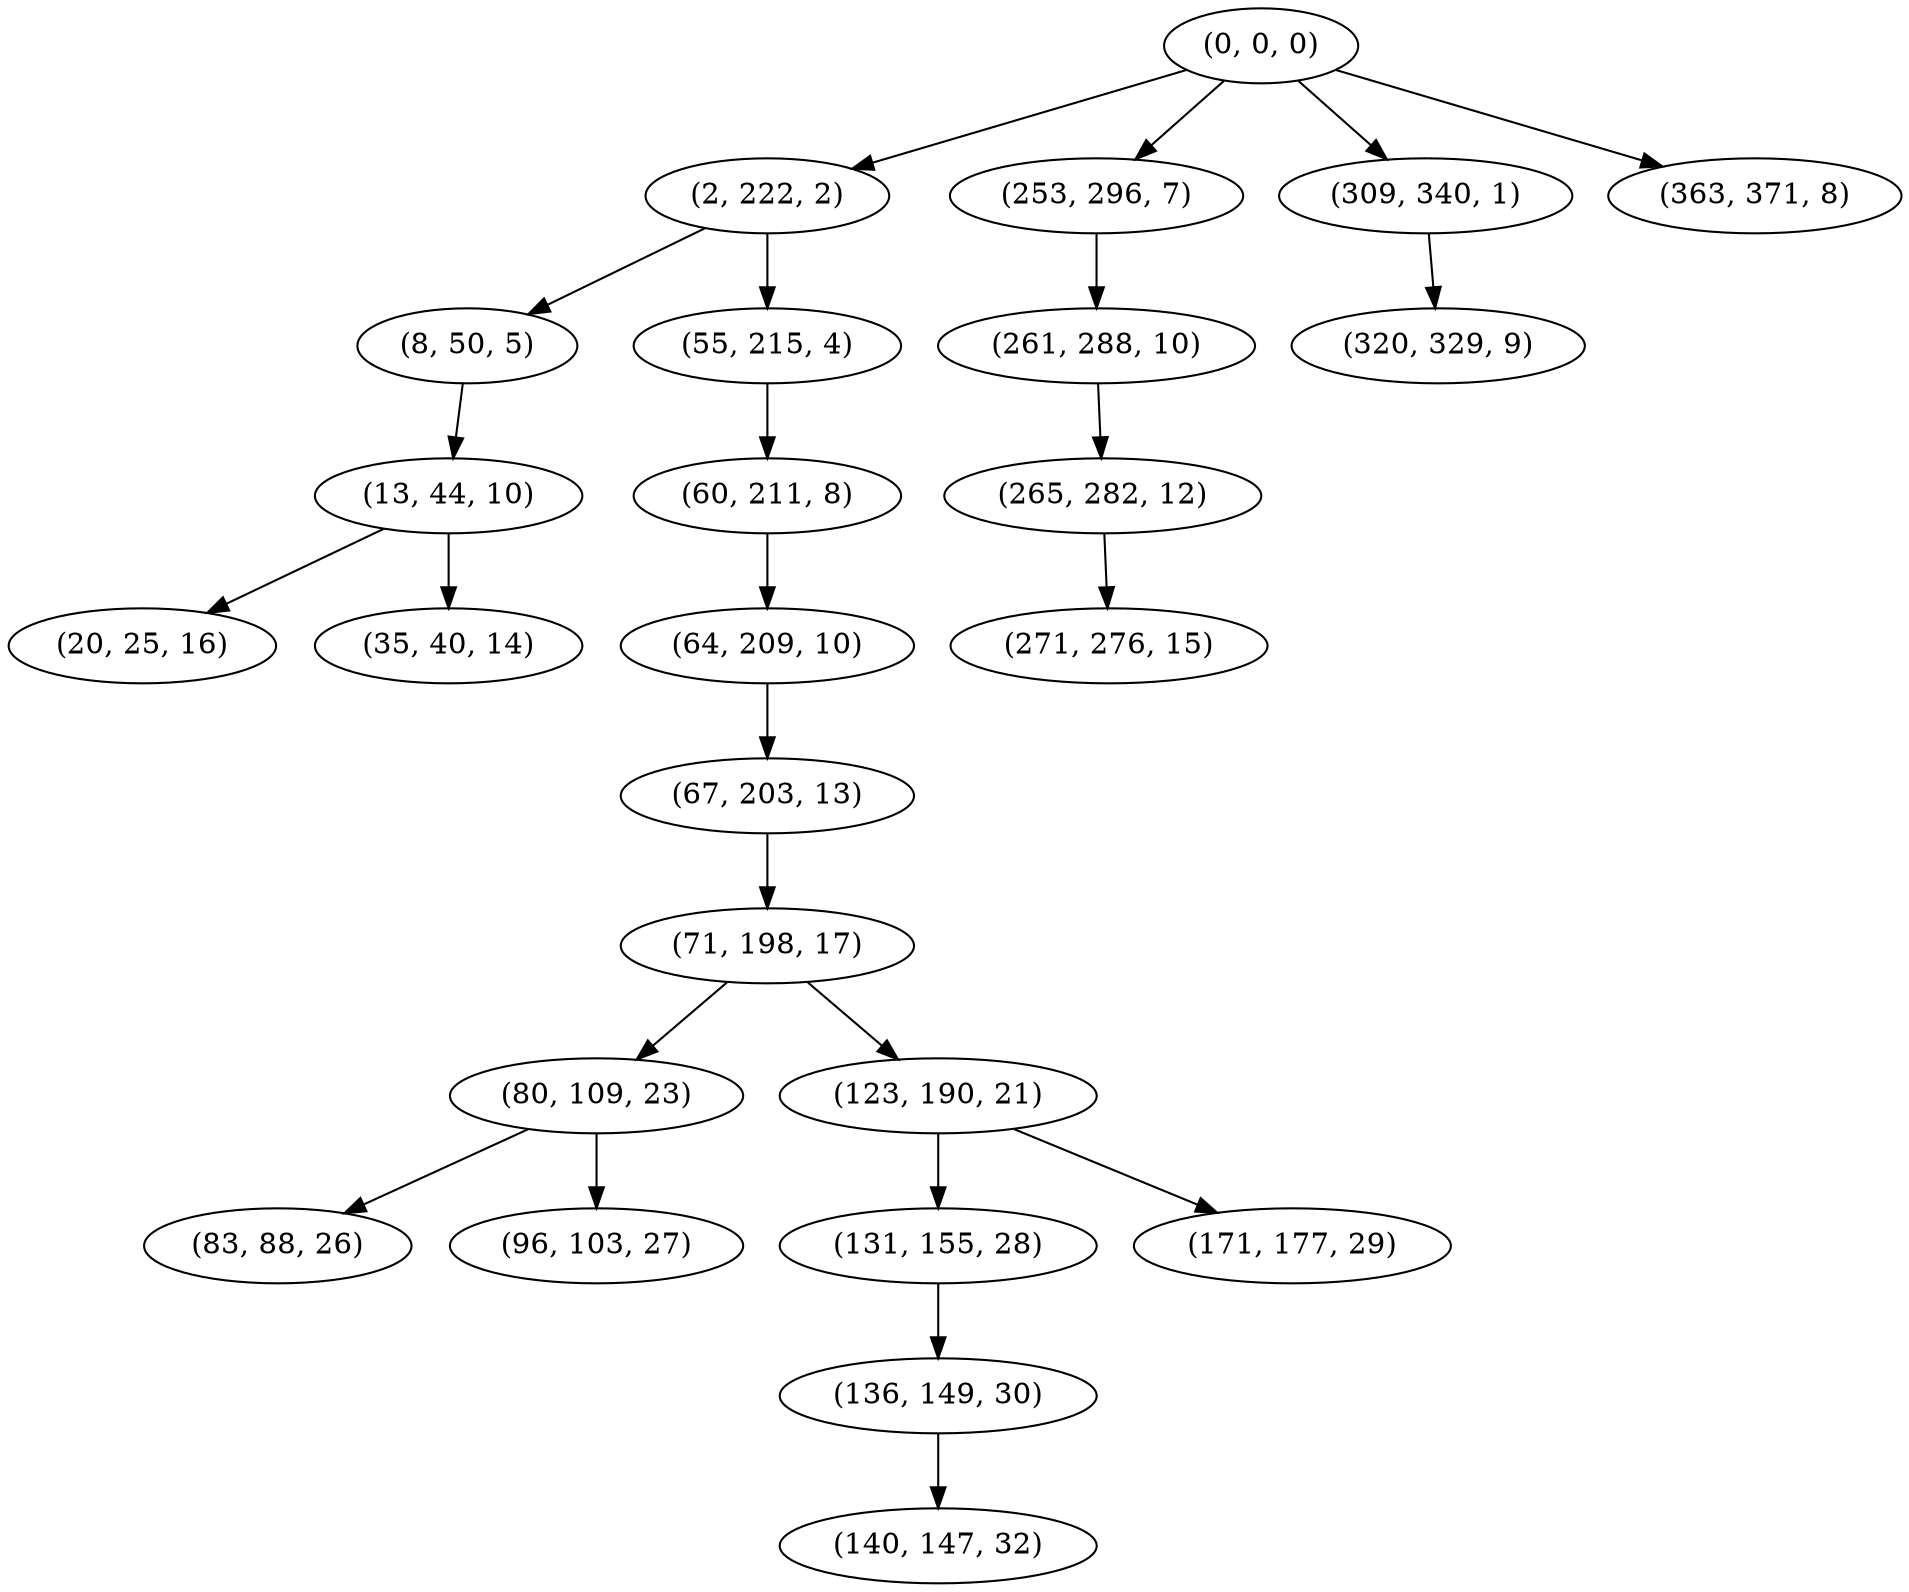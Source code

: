 digraph tree {
    "(0, 0, 0)";
    "(2, 222, 2)";
    "(8, 50, 5)";
    "(13, 44, 10)";
    "(20, 25, 16)";
    "(35, 40, 14)";
    "(55, 215, 4)";
    "(60, 211, 8)";
    "(64, 209, 10)";
    "(67, 203, 13)";
    "(71, 198, 17)";
    "(80, 109, 23)";
    "(83, 88, 26)";
    "(96, 103, 27)";
    "(123, 190, 21)";
    "(131, 155, 28)";
    "(136, 149, 30)";
    "(140, 147, 32)";
    "(171, 177, 29)";
    "(253, 296, 7)";
    "(261, 288, 10)";
    "(265, 282, 12)";
    "(271, 276, 15)";
    "(309, 340, 1)";
    "(320, 329, 9)";
    "(363, 371, 8)";
    "(0, 0, 0)" -> "(2, 222, 2)";
    "(0, 0, 0)" -> "(253, 296, 7)";
    "(0, 0, 0)" -> "(309, 340, 1)";
    "(0, 0, 0)" -> "(363, 371, 8)";
    "(2, 222, 2)" -> "(8, 50, 5)";
    "(2, 222, 2)" -> "(55, 215, 4)";
    "(8, 50, 5)" -> "(13, 44, 10)";
    "(13, 44, 10)" -> "(20, 25, 16)";
    "(13, 44, 10)" -> "(35, 40, 14)";
    "(55, 215, 4)" -> "(60, 211, 8)";
    "(60, 211, 8)" -> "(64, 209, 10)";
    "(64, 209, 10)" -> "(67, 203, 13)";
    "(67, 203, 13)" -> "(71, 198, 17)";
    "(71, 198, 17)" -> "(80, 109, 23)";
    "(71, 198, 17)" -> "(123, 190, 21)";
    "(80, 109, 23)" -> "(83, 88, 26)";
    "(80, 109, 23)" -> "(96, 103, 27)";
    "(123, 190, 21)" -> "(131, 155, 28)";
    "(123, 190, 21)" -> "(171, 177, 29)";
    "(131, 155, 28)" -> "(136, 149, 30)";
    "(136, 149, 30)" -> "(140, 147, 32)";
    "(253, 296, 7)" -> "(261, 288, 10)";
    "(261, 288, 10)" -> "(265, 282, 12)";
    "(265, 282, 12)" -> "(271, 276, 15)";
    "(309, 340, 1)" -> "(320, 329, 9)";
}
